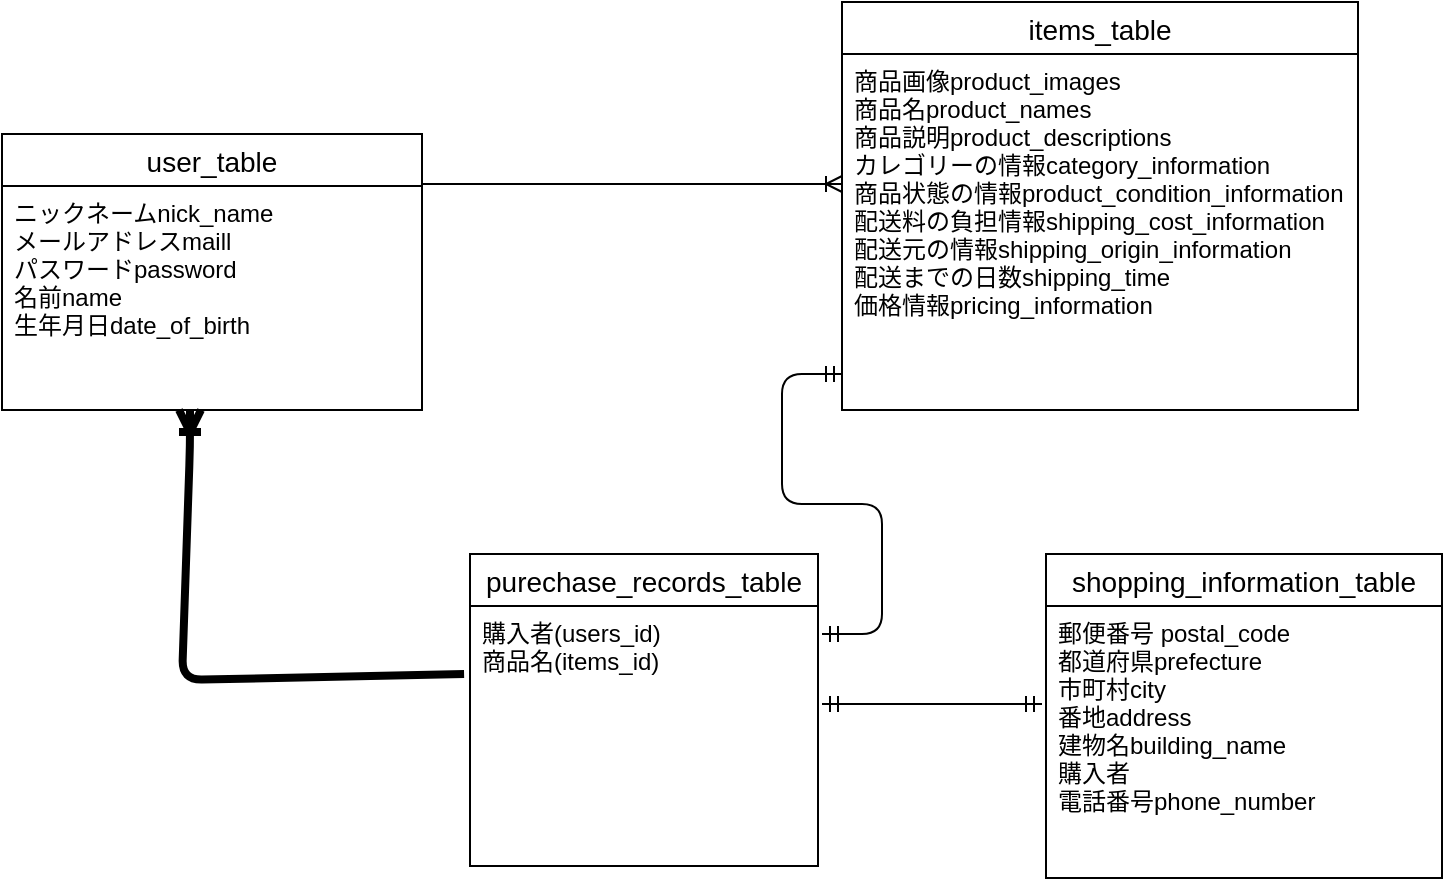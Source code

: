 <mxfile>
    <diagram id="sExjdmPmgx-DGwkeY7LS" name="ページ1">
        <mxGraphModel dx="714" dy="647" grid="1" gridSize="6" guides="1" tooltips="1" connect="1" arrows="1" fold="1" page="1" pageScale="1" pageWidth="827" pageHeight="1169" math="0" shadow="0">
            <root>
                <mxCell id="0"/>
                <mxCell id="1" parent="0"/>
                <mxCell id="29" value="" style="edgeStyle=entityRelationEdgeStyle;fontSize=12;html=1;endArrow=ERoneToMany;exitX=1;exitY=0.5;exitDx=0;exitDy=0;entryX=0;entryY=0.5;entryDx=0;entryDy=0;endFill=0;" edge="1" parent="1">
                    <mxGeometry width="100" height="100" relative="1" as="geometry">
                        <mxPoint x="240" y="175" as="sourcePoint"/>
                        <mxPoint x="450" y="175" as="targetPoint"/>
                    </mxGeometry>
                </mxCell>
                <mxCell id="44" style="edgeStyle=none;html=1;exitX=-0.017;exitY=0.262;exitDx=0;exitDy=0;endArrow=ERoneToMany;endFill=0;strokeWidth=4;rounded=1;strokeColor=default;exitPerimeter=0;" edge="1" parent="1" source="77">
                    <mxGeometry relative="1" as="geometry">
                        <mxPoint x="240" y="423" as="sourcePoint"/>
                        <mxPoint x="124" y="288" as="targetPoint"/>
                        <Array as="points">
                            <mxPoint x="120" y="423"/>
                            <mxPoint x="124" y="306"/>
                        </Array>
                    </mxGeometry>
                </mxCell>
                <mxCell id="60" value="" style="edgeStyle=entityRelationEdgeStyle;fontSize=12;html=1;endArrow=ERmandOne;startArrow=ERmandOne;exitX=1;exitY=0.5;exitDx=0;exitDy=0;entryX=0;entryY=0.5;entryDx=0;entryDy=0;" edge="1" parent="1">
                    <mxGeometry width="100" height="100" relative="1" as="geometry">
                        <mxPoint x="440" y="435" as="sourcePoint"/>
                        <mxPoint x="550" y="435" as="targetPoint"/>
                    </mxGeometry>
                </mxCell>
                <mxCell id="62" value="" style="edgeStyle=entityRelationEdgeStyle;fontSize=12;html=1;endArrow=ERmandOne;startArrow=ERmandOne;entryX=0;entryY=0.5;entryDx=0;entryDy=0;" edge="1" parent="1">
                    <mxGeometry width="100" height="100" relative="1" as="geometry">
                        <mxPoint x="440" y="400" as="sourcePoint"/>
                        <mxPoint x="450" y="270" as="targetPoint"/>
                    </mxGeometry>
                </mxCell>
                <mxCell id="63" value="user_table" style="swimlane;fontStyle=0;childLayout=stackLayout;horizontal=1;startSize=26;horizontalStack=0;resizeParent=1;resizeParentMax=0;resizeLast=0;collapsible=1;marginBottom=0;align=center;fontSize=14;" vertex="1" parent="1">
                    <mxGeometry x="30" y="150" width="210" height="138" as="geometry"/>
                </mxCell>
                <mxCell id="71" value="ニックネームnick_name&#10;メールアドレスmaill&#10;パスワードpassword&#10;名前name&#10;生年月日date_of_birth&#10;" style="text;strokeColor=none;fillColor=none;spacingLeft=4;spacingRight=4;overflow=hidden;rotatable=0;points=[[0,0.5],[1,0.5]];portConstraint=eastwest;fontSize=12;" vertex="1" parent="63">
                    <mxGeometry y="26" width="210" height="112" as="geometry"/>
                </mxCell>
                <mxCell id="72" value="items_table" style="swimlane;fontStyle=0;childLayout=stackLayout;horizontal=1;startSize=26;horizontalStack=0;resizeParent=1;resizeParentMax=0;resizeLast=0;collapsible=1;marginBottom=0;align=center;fontSize=14;" vertex="1" parent="1">
                    <mxGeometry x="450" y="84" width="258" height="204" as="geometry"/>
                </mxCell>
                <mxCell id="73" value="商品画像product_images&#10;商品名product_names&#10;商品説明product_descriptions&#10;カレゴリーの情報category_information&#10;商品状態の情報product_condition_information&#10;配送料の負担情報shipping_cost_information&#10;配送元の情報shipping_origin_information&#10;配送までの日数shipping_time&#10;価格情報pricing_information&#10;" style="text;strokeColor=none;fillColor=none;spacingLeft=4;spacingRight=4;overflow=hidden;rotatable=0;points=[[0,0.5],[1,0.5]];portConstraint=eastwest;fontSize=12;" vertex="1" parent="72">
                    <mxGeometry y="26" width="258" height="178" as="geometry"/>
                </mxCell>
                <mxCell id="76" value="purechase_records_table" style="swimlane;fontStyle=0;childLayout=stackLayout;horizontal=1;startSize=26;horizontalStack=0;resizeParent=1;resizeParentMax=0;resizeLast=0;collapsible=1;marginBottom=0;align=center;fontSize=14;" vertex="1" parent="1">
                    <mxGeometry x="264" y="360" width="174" height="156" as="geometry"/>
                </mxCell>
                <mxCell id="77" value="購入者(users_id)&#10;商品名(items_id)&#10;" style="text;strokeColor=none;fillColor=none;spacingLeft=4;spacingRight=4;overflow=hidden;rotatable=0;points=[[0,0.5],[1,0.5]];portConstraint=eastwest;fontSize=12;" vertex="1" parent="76">
                    <mxGeometry y="26" width="174" height="130" as="geometry"/>
                </mxCell>
                <mxCell id="80" value="shopping_information_table" style="swimlane;fontStyle=0;childLayout=stackLayout;horizontal=1;startSize=26;horizontalStack=0;resizeParent=1;resizeParentMax=0;resizeLast=0;collapsible=1;marginBottom=0;align=center;fontSize=14;" vertex="1" parent="1">
                    <mxGeometry x="552" y="360" width="198" height="162" as="geometry"/>
                </mxCell>
                <mxCell id="81" value="郵便番号 postal_code&#10;都道府県prefecture&#10;市町村city&#10;番地address&#10;建物名building_name&#10;購入者&#10;電話番号phone_number&#10;" style="text;strokeColor=none;fillColor=none;spacingLeft=4;spacingRight=4;overflow=hidden;rotatable=0;points=[[0,0.5],[1,0.5]];portConstraint=eastwest;fontSize=12;" vertex="1" parent="80">
                    <mxGeometry y="26" width="198" height="136" as="geometry"/>
                </mxCell>
            </root>
        </mxGraphModel>
    </diagram>
</mxfile>